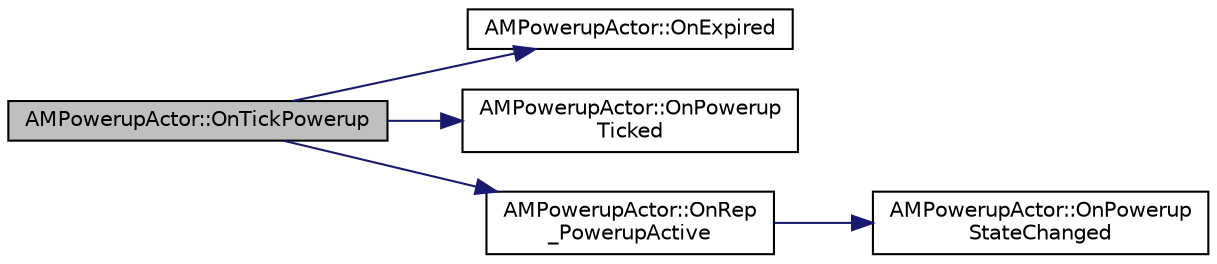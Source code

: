 digraph "AMPowerupActor::OnTickPowerup"
{
 // LATEX_PDF_SIZE
  edge [fontname="Helvetica",fontsize="10",labelfontname="Helvetica",labelfontsize="10"];
  node [fontname="Helvetica",fontsize="10",shape=record];
  rankdir="LR";
  Node1 [label="AMPowerupActor::OnTickPowerup",height=0.2,width=0.4,color="black", fillcolor="grey75", style="filled", fontcolor="black",tooltip=" "];
  Node1 -> Node2 [color="midnightblue",fontsize="10",style="solid"];
  Node2 [label="AMPowerupActor::OnExpired",height=0.2,width=0.4,color="black", fillcolor="white", style="filled",URL="$class_a_m_powerup_actor.html#ad893d76c1ca1ae272e51925be3316d87",tooltip=" "];
  Node1 -> Node3 [color="midnightblue",fontsize="10",style="solid"];
  Node3 [label="AMPowerupActor::OnPowerup\lTicked",height=0.2,width=0.4,color="black", fillcolor="white", style="filled",URL="$class_a_m_powerup_actor.html#a4f4375f4b06cbf59eab73b0267e1b50f",tooltip=" "];
  Node1 -> Node4 [color="midnightblue",fontsize="10",style="solid"];
  Node4 [label="AMPowerupActor::OnRep\l_PowerupActive",height=0.2,width=0.4,color="black", fillcolor="white", style="filled",URL="$class_a_m_powerup_actor.html#a77923813850a49e477b6fbda6751eaba",tooltip=" "];
  Node4 -> Node5 [color="midnightblue",fontsize="10",style="solid"];
  Node5 [label="AMPowerupActor::OnPowerup\lStateChanged",height=0.2,width=0.4,color="black", fillcolor="white", style="filled",URL="$class_a_m_powerup_actor.html#a52ef83d2b1555ffedf25329ae7e62ec7",tooltip=" "];
}

